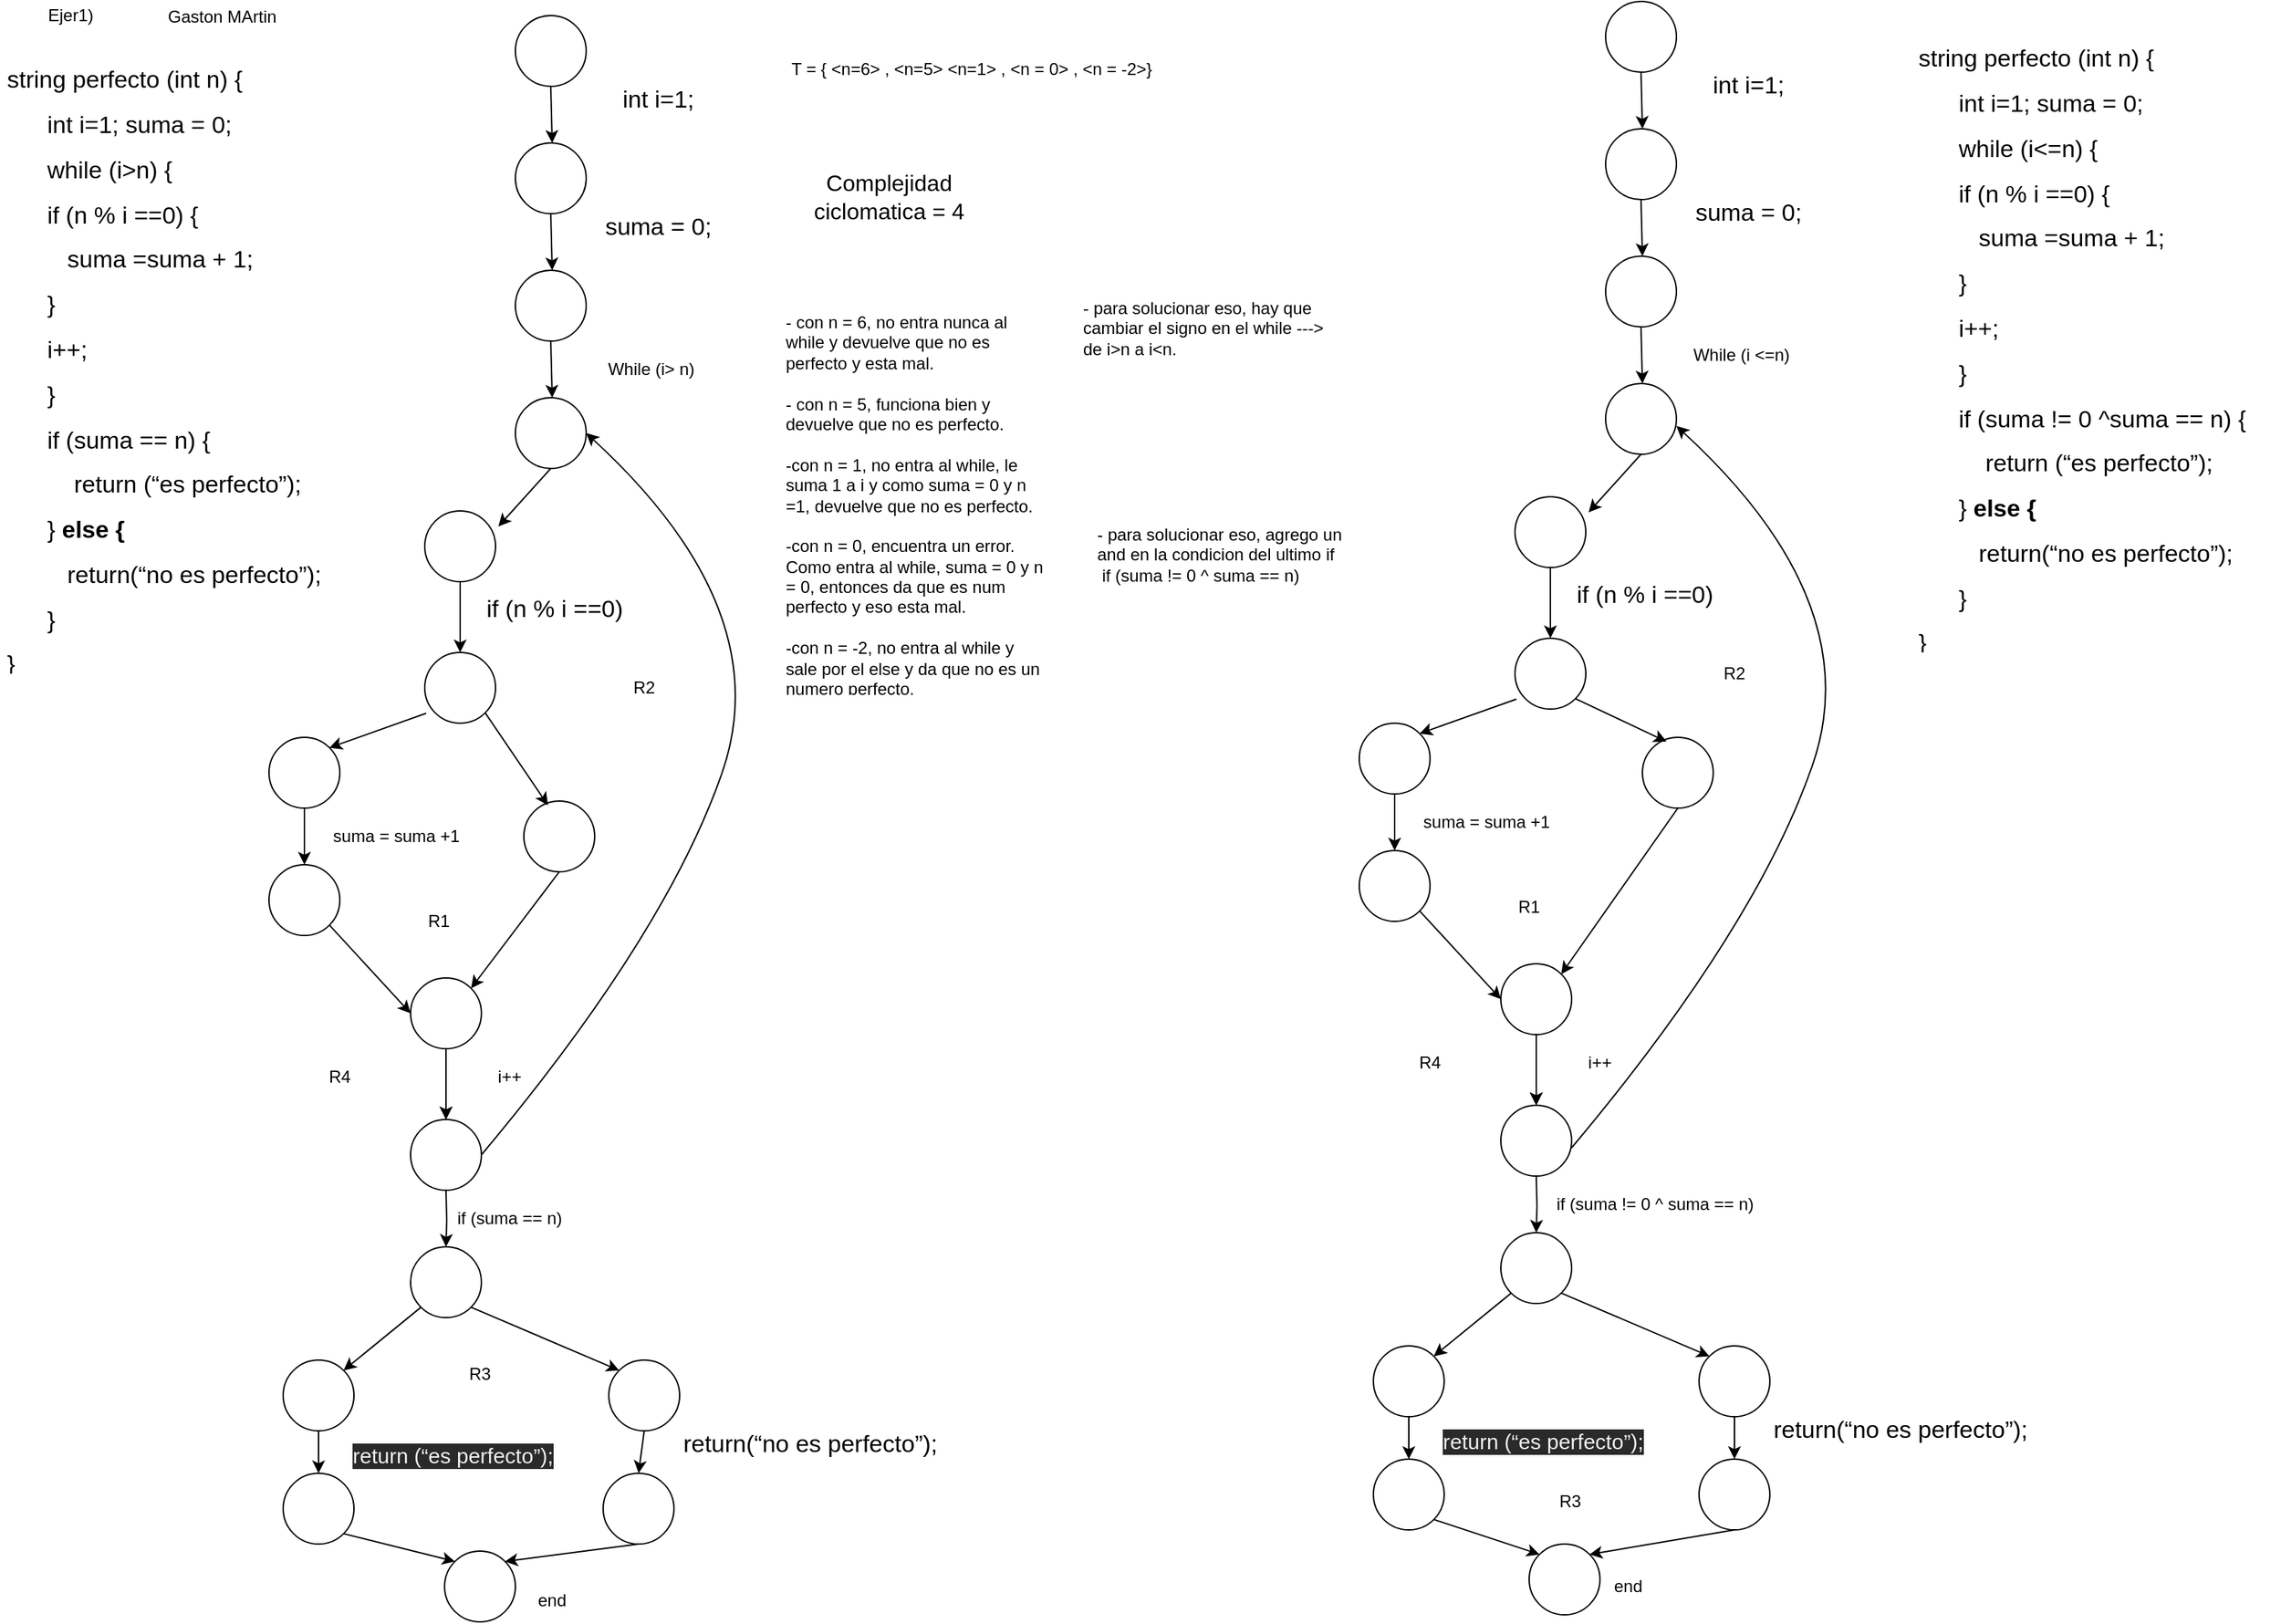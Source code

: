 <mxfile version="14.6.13" type="device"><diagram id="g492r0o5qiQX4lSQUfV7" name="Página-1"><mxGraphModel dx="1478" dy="1706" grid="0" gridSize="10" guides="0" tooltips="1" connect="1" arrows="1" fold="1" page="0" pageScale="1" pageWidth="827" pageHeight="1169" math="0" shadow="0"><root><mxCell id="0"/><mxCell id="1" parent="0"/><mxCell id="4E_19RGO1aeNl5d0LEkl-1" value="" style="ellipse;whiteSpace=wrap;html=1;aspect=fixed;" vertex="1" parent="1"><mxGeometry x="364" y="30" width="50" height="50" as="geometry"/></mxCell><mxCell id="4E_19RGO1aeNl5d0LEkl-2" value="" style="endArrow=classic;html=1;exitX=0.5;exitY=1;exitDx=0;exitDy=0;" edge="1" parent="1" source="4E_19RGO1aeNl5d0LEkl-1"><mxGeometry width="50" height="50" relative="1" as="geometry"><mxPoint x="350" y="490" as="sourcePoint"/><mxPoint x="390" y="120" as="targetPoint"/></mxGeometry></mxCell><mxCell id="4E_19RGO1aeNl5d0LEkl-3" value="Ejer1)" style="text;html=1;strokeColor=none;fillColor=none;align=center;verticalAlign=middle;whiteSpace=wrap;rounded=0;" vertex="1" parent="1"><mxGeometry x="30" y="20" width="40" height="20" as="geometry"/></mxCell><mxCell id="4E_19RGO1aeNl5d0LEkl-5" value="&lt;h1 style=&quot;font-size: 17px&quot;&gt;&lt;span style=&quot;font-weight: 400&quot;&gt;&lt;font style=&quot;font-size: 17px&quot;&gt;string perfecto (int n) {&lt;/font&gt;&lt;/span&gt;&lt;/h1&gt;&lt;h1 style=&quot;font-size: 17px&quot;&gt;&lt;span style=&quot;font-weight: 400&quot;&gt;&lt;font style=&quot;font-size: 17px&quot;&gt;&amp;nbsp; &amp;nbsp; &amp;nbsp; int i=1; suma = 0;&lt;/font&gt;&lt;/span&gt;&lt;/h1&gt;&lt;h1 style=&quot;font-size: 17px&quot;&gt;&lt;span style=&quot;font-weight: 400&quot;&gt;&lt;font style=&quot;font-size: 17px&quot;&gt;&amp;nbsp; &amp;nbsp; &amp;nbsp; while (i&amp;gt;n) {&lt;/font&gt;&lt;/span&gt;&lt;/h1&gt;&lt;h1 style=&quot;font-size: 17px&quot;&gt;&lt;span style=&quot;font-weight: 400&quot;&gt;&lt;font style=&quot;font-size: 17px&quot;&gt;&amp;nbsp; &amp;nbsp; &amp;nbsp; if (n % i ==0) {&lt;/font&gt;&lt;/span&gt;&lt;/h1&gt;&lt;h1 style=&quot;font-size: 17px&quot;&gt;&lt;span style=&quot;font-weight: 400&quot;&gt;&lt;font style=&quot;font-size: 17px&quot;&gt;&amp;nbsp; &amp;nbsp; &amp;nbsp; &amp;nbsp; &amp;nbsp;suma =suma + 1;&lt;/font&gt;&lt;/span&gt;&lt;/h1&gt;&lt;h1 style=&quot;font-size: 17px&quot;&gt;&lt;span style=&quot;font-weight: 400&quot;&gt;&lt;font style=&quot;font-size: 17px&quot;&gt;&amp;nbsp; &amp;nbsp; &amp;nbsp; }&lt;/font&gt;&lt;/span&gt;&lt;/h1&gt;&lt;h1 style=&quot;font-size: 17px&quot;&gt;&lt;span style=&quot;font-weight: 400&quot;&gt;&lt;font style=&quot;font-size: 17px&quot;&gt;&amp;nbsp; &amp;nbsp; &amp;nbsp; i++;&lt;/font&gt;&lt;/span&gt;&lt;/h1&gt;&lt;h1 style=&quot;font-size: 17px&quot;&gt;&lt;span style=&quot;font-weight: 400&quot;&gt;&lt;font style=&quot;font-size: 17px&quot;&gt;&amp;nbsp; &amp;nbsp; &amp;nbsp; }&lt;/font&gt;&lt;/span&gt;&lt;/h1&gt;&lt;h1 style=&quot;font-size: 17px&quot;&gt;&lt;span style=&quot;font-weight: 400&quot;&gt;&lt;font style=&quot;font-size: 17px&quot;&gt;&amp;nbsp; &amp;nbsp; &amp;nbsp; if (suma == n) {&lt;/font&gt;&lt;/span&gt;&lt;/h1&gt;&lt;h1 style=&quot;font-size: 17px&quot;&gt;&lt;span style=&quot;font-weight: 400&quot;&gt;&lt;font style=&quot;font-size: 17px&quot;&gt;&amp;nbsp; &amp;nbsp; &amp;nbsp; &amp;nbsp; &amp;nbsp; return (“es perfecto”);&lt;/font&gt;&lt;/span&gt;&lt;/h1&gt;&lt;h1 style=&quot;font-size: 17px&quot;&gt;&lt;span style=&quot;font-weight: 400&quot;&gt;&lt;font style=&quot;font-size: 17px&quot;&gt;&amp;nbsp; &amp;nbsp; &amp;nbsp; }&amp;nbsp;&lt;/font&gt;&lt;/span&gt;else {&lt;/h1&gt;&lt;h1 style=&quot;font-size: 17px&quot;&gt;&lt;span style=&quot;font-weight: 400&quot;&gt;&lt;font style=&quot;font-size: 17px&quot;&gt;&amp;nbsp; &amp;nbsp; &amp;nbsp; &amp;nbsp; &amp;nbsp;return(“no es perfecto”);&lt;/font&gt;&lt;/span&gt;&lt;/h1&gt;&lt;h1 style=&quot;font-size: 17px&quot;&gt;&lt;span style=&quot;font-weight: 400&quot;&gt;&lt;font style=&quot;font-size: 17px&quot;&gt;&amp;nbsp; &amp;nbsp; &amp;nbsp; }&lt;/font&gt;&lt;/span&gt;&lt;/h1&gt;&lt;h1 style=&quot;font-size: 17px&quot;&gt;&lt;span style=&quot;font-weight: 400&quot;&gt;&lt;font style=&quot;font-size: 17px&quot;&gt;}&lt;/font&gt;&lt;/span&gt;&lt;/h1&gt;" style="text;html=1;strokeColor=none;fillColor=none;spacing=5;spacingTop=-20;whiteSpace=wrap;overflow=hidden;rounded=0;" vertex="1" parent="1"><mxGeometry y="65" width="260" height="430" as="geometry"/></mxCell><mxCell id="4E_19RGO1aeNl5d0LEkl-6" value="" style="ellipse;whiteSpace=wrap;html=1;aspect=fixed;" vertex="1" parent="1"><mxGeometry x="364" y="120" width="50" height="50" as="geometry"/></mxCell><mxCell id="4E_19RGO1aeNl5d0LEkl-7" value="" style="endArrow=classic;html=1;exitX=0.5;exitY=1;exitDx=0;exitDy=0;" edge="1" parent="1" source="4E_19RGO1aeNl5d0LEkl-6"><mxGeometry width="50" height="50" relative="1" as="geometry"><mxPoint x="350" y="580" as="sourcePoint"/><mxPoint x="390" y="210" as="targetPoint"/></mxGeometry></mxCell><mxCell id="4E_19RGO1aeNl5d0LEkl-8" value="" style="ellipse;whiteSpace=wrap;html=1;aspect=fixed;" vertex="1" parent="1"><mxGeometry x="364" y="210" width="50" height="50" as="geometry"/></mxCell><mxCell id="4E_19RGO1aeNl5d0LEkl-9" value="" style="endArrow=classic;html=1;exitX=0.5;exitY=1;exitDx=0;exitDy=0;" edge="1" parent="1" source="4E_19RGO1aeNl5d0LEkl-8"><mxGeometry width="50" height="50" relative="1" as="geometry"><mxPoint x="350" y="670" as="sourcePoint"/><mxPoint x="390" y="300" as="targetPoint"/></mxGeometry></mxCell><mxCell id="4E_19RGO1aeNl5d0LEkl-10" value="" style="ellipse;whiteSpace=wrap;html=1;aspect=fixed;" vertex="1" parent="1"><mxGeometry x="364" y="300" width="50" height="50" as="geometry"/></mxCell><mxCell id="4E_19RGO1aeNl5d0LEkl-11" value="" style="endArrow=classic;html=1;exitX=0.5;exitY=1;exitDx=0;exitDy=0;entryX=1.04;entryY=0.22;entryDx=0;entryDy=0;entryPerimeter=0;" edge="1" parent="1" source="4E_19RGO1aeNl5d0LEkl-10" target="4E_19RGO1aeNl5d0LEkl-15"><mxGeometry width="50" height="50" relative="1" as="geometry"><mxPoint x="350" y="760" as="sourcePoint"/><mxPoint x="390" y="390" as="targetPoint"/></mxGeometry></mxCell><mxCell id="4E_19RGO1aeNl5d0LEkl-12" value="&lt;h1 style=&quot;text-align: left ; font-size: 17px&quot;&gt;&lt;span style=&quot;font-weight: 400&quot;&gt;int i=1;&lt;/span&gt;&lt;/h1&gt;" style="text;html=1;strokeColor=none;fillColor=none;align=center;verticalAlign=middle;whiteSpace=wrap;rounded=0;" vertex="1" parent="1"><mxGeometry x="420" y="80" width="90" height="20" as="geometry"/></mxCell><mxCell id="4E_19RGO1aeNl5d0LEkl-13" value="&lt;h1 style=&quot;text-align: left ; font-size: 17px&quot;&gt;&lt;span style=&quot;font-weight: 400&quot;&gt;suma = 0;&lt;/span&gt;&lt;/h1&gt;" style="text;html=1;strokeColor=none;fillColor=none;align=center;verticalAlign=middle;whiteSpace=wrap;rounded=0;" vertex="1" parent="1"><mxGeometry x="420" y="170" width="90" height="20" as="geometry"/></mxCell><mxCell id="4E_19RGO1aeNl5d0LEkl-14" value="While (i&amp;gt; n)" style="text;html=1;strokeColor=none;fillColor=none;align=center;verticalAlign=middle;whiteSpace=wrap;rounded=0;" vertex="1" parent="1"><mxGeometry x="420" y="270" width="80" height="20" as="geometry"/></mxCell><mxCell id="4E_19RGO1aeNl5d0LEkl-15" value="" style="ellipse;whiteSpace=wrap;html=1;aspect=fixed;" vertex="1" parent="1"><mxGeometry x="300" y="380" width="50" height="50" as="geometry"/></mxCell><mxCell id="4E_19RGO1aeNl5d0LEkl-16" value="" style="ellipse;whiteSpace=wrap;html=1;aspect=fixed;" vertex="1" parent="1"><mxGeometry x="300" y="480" width="50" height="50" as="geometry"/></mxCell><mxCell id="4E_19RGO1aeNl5d0LEkl-17" value="" style="endArrow=classic;html=1;exitX=0.5;exitY=1;exitDx=0;exitDy=0;entryX=0.5;entryY=0;entryDx=0;entryDy=0;" edge="1" parent="1" source="4E_19RGO1aeNl5d0LEkl-15" target="4E_19RGO1aeNl5d0LEkl-16"><mxGeometry width="50" height="50" relative="1" as="geometry"><mxPoint x="399" y="360" as="sourcePoint"/><mxPoint x="362" y="401" as="targetPoint"/></mxGeometry></mxCell><mxCell id="4E_19RGO1aeNl5d0LEkl-18" value="&lt;h1 style=&quot;text-align: left ; font-size: 17px&quot;&gt;&lt;span style=&quot;font-weight: 400&quot;&gt;&amp;nbsp; &amp;nbsp; &amp;nbsp; if (n % i ==0)&amp;nbsp;&lt;/span&gt;&lt;/h1&gt;" style="text;html=1;strokeColor=none;fillColor=none;align=center;verticalAlign=middle;whiteSpace=wrap;rounded=0;" vertex="1" parent="1"><mxGeometry x="310" y="440" width="140" height="20" as="geometry"/></mxCell><mxCell id="4E_19RGO1aeNl5d0LEkl-19" value="" style="ellipse;whiteSpace=wrap;html=1;aspect=fixed;" vertex="1" parent="1"><mxGeometry x="190" y="540" width="50" height="50" as="geometry"/></mxCell><mxCell id="4E_19RGO1aeNl5d0LEkl-20" value="" style="ellipse;whiteSpace=wrap;html=1;aspect=fixed;" vertex="1" parent="1"><mxGeometry x="370" y="585" width="50" height="50" as="geometry"/></mxCell><mxCell id="4E_19RGO1aeNl5d0LEkl-21" value="" style="endArrow=classic;html=1;exitX=0.02;exitY=0.86;exitDx=0;exitDy=0;entryX=1;entryY=0;entryDx=0;entryDy=0;exitPerimeter=0;" edge="1" parent="1" source="4E_19RGO1aeNl5d0LEkl-16" target="4E_19RGO1aeNl5d0LEkl-19"><mxGeometry width="50" height="50" relative="1" as="geometry"><mxPoint x="399" y="360" as="sourcePoint"/><mxPoint x="362" y="401" as="targetPoint"/></mxGeometry></mxCell><mxCell id="4E_19RGO1aeNl5d0LEkl-22" value="" style="endArrow=classic;html=1;exitX=1;exitY=1;exitDx=0;exitDy=0;entryX=0.34;entryY=0.06;entryDx=0;entryDy=0;entryPerimeter=0;" edge="1" parent="1" source="4E_19RGO1aeNl5d0LEkl-16" target="4E_19RGO1aeNl5d0LEkl-20"><mxGeometry width="50" height="50" relative="1" as="geometry"><mxPoint x="311" y="533" as="sourcePoint"/><mxPoint x="370" y="550" as="targetPoint"/></mxGeometry></mxCell><mxCell id="4E_19RGO1aeNl5d0LEkl-23" value="" style="ellipse;whiteSpace=wrap;html=1;aspect=fixed;" vertex="1" parent="1"><mxGeometry x="190" y="630" width="50" height="50" as="geometry"/></mxCell><mxCell id="4E_19RGO1aeNl5d0LEkl-25" value="" style="endArrow=classic;html=1;exitX=0.5;exitY=1;exitDx=0;exitDy=0;entryX=0.5;entryY=0;entryDx=0;entryDy=0;" edge="1" parent="1" source="4E_19RGO1aeNl5d0LEkl-19" target="4E_19RGO1aeNl5d0LEkl-23"><mxGeometry width="50" height="50" relative="1" as="geometry"><mxPoint x="311" y="533" as="sourcePoint"/><mxPoint x="242.678" y="557.322" as="targetPoint"/></mxGeometry></mxCell><mxCell id="4E_19RGO1aeNl5d0LEkl-26" value="suma = suma +1" style="text;html=1;strokeColor=none;fillColor=none;align=center;verticalAlign=middle;whiteSpace=wrap;rounded=0;" vertex="1" parent="1"><mxGeometry x="220" y="600" width="120" height="20" as="geometry"/></mxCell><mxCell id="4E_19RGO1aeNl5d0LEkl-35" value="" style="edgeStyle=orthogonalEdgeStyle;rounded=0;orthogonalLoop=1;jettySize=auto;html=1;" edge="1" parent="1" source="4E_19RGO1aeNl5d0LEkl-27" target="4E_19RGO1aeNl5d0LEkl-30"><mxGeometry relative="1" as="geometry"/></mxCell><mxCell id="4E_19RGO1aeNl5d0LEkl-27" value="&lt;span style=&quot;color: rgba(0 , 0 , 0 , 0) ; font-family: monospace ; font-size: 0px&quot;&gt;%3CmxGraphModel%3E%3Croot%3E%3CmxCell%20id%3D%220%22%2F%3E%3CmxCell%20id%3D%221%22%20parent%3D%220%22%2F%3E%3CmxCell%20id%3D%222%22%20value%3D%22%22%20style%3D%22endArrow%3Dclassic%3Bhtml%3D1%3BexitX%3D1%3BexitY%3D1%3BexitDx%3D0%3BexitDy%3D0%3BentryX%3D0.5%3BentryY%3D0%3BentryDx%3D0%3BentryDy%3D0%3B%22%20edge%3D%221%22%20parent%3D%221%22%3E%3CmxGeometry%20width%3D%2250%22%20height%3D%2250%22%20relative%3D%221%22%20as%3D%22geometry%22%3E%3CmxPoint%20x%3D%22232.678%22%20y%3D%22642.678%22%20as%3D%22sourcePoint%22%2F%3E%3CmxPoint%20x%3D%22315%22%20y%3D%22680%22%20as%3D%22targetPoint%22%2F%3E%3C%2FmxGeometry%3E%3C%2FmxCell%3E%3C%2Froot%3E%3C%2FmxGraphModel%3E&lt;/span&gt;&lt;span style=&quot;color: rgba(0 , 0 , 0 , 0) ; font-family: monospace ; font-size: 0px&quot;&gt;%3CmxGraphModel%3E%3Croot%3E%3CmxCell%20id%3D%220%22%2F%3E%3CmxCell%20id%3D%221%22%20parent%3D%220%22%2F%3E%3CmxCell%20id%3D%222%22%20value%3D%22%22%20style%3D%22endArrow%3Dclassic%3Bhtml%3D1%3BexitX%3D1%3BexitY%3D1%3BexitDx%3D0%3BexitDy%3D0%3BentryX%3D0.5%3BentryY%3D0%3BentryDx%3D0%3BentryDy%3D0%3B%22%20edge%3D%221%22%20parent%3D%221%22%3E%3CmxGeometry%20width%3D%2250%22%20height%3D%2250%22%20relative%3D%221%22%20as%3D%22geometry%22%3E%3CmxPoint%20x%3D%22232.678%22%20y%3D%22642.678%22%20as%3D%22sourcePoint%22%2F%3E%3CmxPoint%20x%3D%22315%22%20y%3D%22680%22%20as%3D%22targetPoint%22%2F%3E%3C%2FmxGeometry%3E%3C%2FmxCell%3E%3C%2Froot%3E%3C%2FmxGraphModel%3E&lt;/span&gt;" style="ellipse;whiteSpace=wrap;html=1;aspect=fixed;" vertex="1" parent="1"><mxGeometry x="290" y="710" width="50" height="50" as="geometry"/></mxCell><mxCell id="4E_19RGO1aeNl5d0LEkl-28" value="" style="endArrow=classic;html=1;exitX=1;exitY=1;exitDx=0;exitDy=0;entryX=0;entryY=0.5;entryDx=0;entryDy=0;" edge="1" parent="1" source="4E_19RGO1aeNl5d0LEkl-23" target="4E_19RGO1aeNl5d0LEkl-27"><mxGeometry width="50" height="50" relative="1" as="geometry"><mxPoint x="352.678" y="532.678" as="sourcePoint"/><mxPoint x="417" y="563" as="targetPoint"/></mxGeometry></mxCell><mxCell id="4E_19RGO1aeNl5d0LEkl-29" value="" style="endArrow=classic;html=1;exitX=0.5;exitY=1;exitDx=0;exitDy=0;entryX=1;entryY=0;entryDx=0;entryDy=0;" edge="1" parent="1" source="4E_19RGO1aeNl5d0LEkl-20" target="4E_19RGO1aeNl5d0LEkl-27"><mxGeometry width="50" height="50" relative="1" as="geometry"><mxPoint x="242.678" y="682.678" as="sourcePoint"/><mxPoint x="325" y="720" as="targetPoint"/></mxGeometry></mxCell><mxCell id="4E_19RGO1aeNl5d0LEkl-30" value="" style="ellipse;whiteSpace=wrap;html=1;aspect=fixed;" vertex="1" parent="1"><mxGeometry x="290" y="810" width="50" height="50" as="geometry"/></mxCell><mxCell id="4E_19RGO1aeNl5d0LEkl-31" value="" style="endArrow=classic;html=1;exitX=0.5;exitY=1;exitDx=0;exitDy=0;entryX=0.5;entryY=0;entryDx=0;entryDy=0;" edge="1" parent="1" source="4E_19RGO1aeNl5d0LEkl-27" target="4E_19RGO1aeNl5d0LEkl-30"><mxGeometry width="50" height="50" relative="1" as="geometry"><mxPoint x="425" y="610" as="sourcePoint"/><mxPoint x="342.678" y="727.322" as="targetPoint"/></mxGeometry></mxCell><mxCell id="4E_19RGO1aeNl5d0LEkl-32" value="i++" style="text;html=1;strokeColor=none;fillColor=none;align=center;verticalAlign=middle;whiteSpace=wrap;rounded=0;" vertex="1" parent="1"><mxGeometry x="340" y="770" width="40" height="20" as="geometry"/></mxCell><mxCell id="4E_19RGO1aeNl5d0LEkl-33" value="" style="curved=1;endArrow=classic;html=1;entryX=1;entryY=0.5;entryDx=0;entryDy=0;exitX=1;exitY=0.5;exitDx=0;exitDy=0;" edge="1" parent="1" source="4E_19RGO1aeNl5d0LEkl-30" target="4E_19RGO1aeNl5d0LEkl-10"><mxGeometry width="50" height="50" relative="1" as="geometry"><mxPoint x="290" y="620" as="sourcePoint"/><mxPoint x="340" y="570" as="targetPoint"/><Array as="points"><mxPoint x="470" y="680"/><mxPoint x="550" y="450"/></Array></mxGeometry></mxCell><mxCell id="4E_19RGO1aeNl5d0LEkl-34" value="" style="ellipse;whiteSpace=wrap;html=1;aspect=fixed;" vertex="1" parent="1"><mxGeometry x="290" y="900" width="50" height="50" as="geometry"/></mxCell><mxCell id="4E_19RGO1aeNl5d0LEkl-36" value="" style="edgeStyle=orthogonalEdgeStyle;rounded=0;orthogonalLoop=1;jettySize=auto;html=1;entryX=0.5;entryY=0;entryDx=0;entryDy=0;" edge="1" parent="1" target="4E_19RGO1aeNl5d0LEkl-34"><mxGeometry relative="1" as="geometry"><mxPoint x="315" y="860" as="sourcePoint"/><mxPoint x="325" y="820" as="targetPoint"/></mxGeometry></mxCell><mxCell id="4E_19RGO1aeNl5d0LEkl-37" value="if (suma == n)" style="text;html=1;strokeColor=none;fillColor=none;align=center;verticalAlign=middle;whiteSpace=wrap;rounded=0;" vertex="1" parent="1"><mxGeometry x="300" y="870" width="120" height="20" as="geometry"/></mxCell><mxCell id="4E_19RGO1aeNl5d0LEkl-38" value="" style="ellipse;whiteSpace=wrap;html=1;aspect=fixed;" vertex="1" parent="1"><mxGeometry x="200" y="980" width="50" height="50" as="geometry"/></mxCell><mxCell id="4E_19RGO1aeNl5d0LEkl-39" value="" style="ellipse;whiteSpace=wrap;html=1;aspect=fixed;" vertex="1" parent="1"><mxGeometry x="430" y="980" width="50" height="50" as="geometry"/></mxCell><mxCell id="4E_19RGO1aeNl5d0LEkl-40" value="" style="endArrow=classic;html=1;exitX=0;exitY=1;exitDx=0;exitDy=0;entryX=1;entryY=0;entryDx=0;entryDy=0;" edge="1" parent="1" source="4E_19RGO1aeNl5d0LEkl-34" target="4E_19RGO1aeNl5d0LEkl-38"><mxGeometry width="50" height="50" relative="1" as="geometry"><mxPoint x="325" y="770" as="sourcePoint"/><mxPoint x="325" y="820" as="targetPoint"/></mxGeometry></mxCell><mxCell id="4E_19RGO1aeNl5d0LEkl-41" value="" style="endArrow=classic;html=1;exitX=1;exitY=1;exitDx=0;exitDy=0;entryX=0;entryY=0;entryDx=0;entryDy=0;" edge="1" parent="1" source="4E_19RGO1aeNl5d0LEkl-34" target="4E_19RGO1aeNl5d0LEkl-39"><mxGeometry width="50" height="50" relative="1" as="geometry"><mxPoint x="307.322" y="952.678" as="sourcePoint"/><mxPoint x="282.678" y="997.322" as="targetPoint"/></mxGeometry></mxCell><mxCell id="4E_19RGO1aeNl5d0LEkl-42" value="" style="ellipse;whiteSpace=wrap;html=1;aspect=fixed;" vertex="1" parent="1"><mxGeometry x="200" y="1060" width="50" height="50" as="geometry"/></mxCell><mxCell id="4E_19RGO1aeNl5d0LEkl-43" value="" style="ellipse;whiteSpace=wrap;html=1;aspect=fixed;" vertex="1" parent="1"><mxGeometry x="426" y="1060" width="50" height="50" as="geometry"/></mxCell><mxCell id="4E_19RGO1aeNl5d0LEkl-44" value="" style="endArrow=classic;html=1;exitX=0.5;exitY=1;exitDx=0;exitDy=0;entryX=0.5;entryY=0;entryDx=0;entryDy=0;" edge="1" parent="1" source="4E_19RGO1aeNl5d0LEkl-38" target="4E_19RGO1aeNl5d0LEkl-42"><mxGeometry width="50" height="50" relative="1" as="geometry"><mxPoint x="307.322" y="952.678" as="sourcePoint"/><mxPoint x="252.678" y="997.322" as="targetPoint"/></mxGeometry></mxCell><mxCell id="4E_19RGO1aeNl5d0LEkl-45" value="" style="endArrow=classic;html=1;exitX=0.5;exitY=1;exitDx=0;exitDy=0;entryX=0.5;entryY=0;entryDx=0;entryDy=0;" edge="1" parent="1" source="4E_19RGO1aeNl5d0LEkl-39" target="4E_19RGO1aeNl5d0LEkl-43"><mxGeometry width="50" height="50" relative="1" as="geometry"><mxPoint x="295" y="1040" as="sourcePoint"/><mxPoint x="295" y="1070" as="targetPoint"/></mxGeometry></mxCell><mxCell id="4E_19RGO1aeNl5d0LEkl-46" value="&lt;br&gt;&lt;br&gt;&lt;h1 style=&quot;color: rgb(240 , 240 , 240) ; font-family: &amp;#34;helvetica&amp;#34; ; font-style: normal ; letter-spacing: normal ; text-align: left ; text-indent: 0px ; text-transform: none ; word-spacing: 0px ; background-color: rgb(42 , 42 , 42) ; font-size: 15px&quot;&gt;&lt;span style=&quot;font-weight: 400&quot;&gt;&lt;font style=&quot;font-size: 15px&quot;&gt;return (“es perfecto”);&lt;/font&gt;&lt;/span&gt;&lt;/h1&gt;&lt;br class=&quot;Apple-interchange-newline&quot; style=&quot;font-size: 15px&quot;&gt;" style="text;html=1;strokeColor=none;align=center;verticalAlign=middle;whiteSpace=wrap;rounded=0;" vertex="1" parent="1"><mxGeometry x="240" y="1030" width="160" height="20" as="geometry"/></mxCell><mxCell id="4E_19RGO1aeNl5d0LEkl-47" value="&lt;h1 style=&quot;text-align: left ; font-size: 17px&quot;&gt;&lt;span style=&quot;font-weight: 400&quot;&gt;&amp;nbsp;return(“no es perfecto”);&lt;/span&gt;&lt;/h1&gt;" style="text;html=1;strokeColor=none;fillColor=none;align=center;verticalAlign=middle;whiteSpace=wrap;rounded=0;" vertex="1" parent="1"><mxGeometry x="470" y="1030" width="200" height="20" as="geometry"/></mxCell><mxCell id="4E_19RGO1aeNl5d0LEkl-48" value="" style="ellipse;whiteSpace=wrap;html=1;aspect=fixed;" vertex="1" parent="1"><mxGeometry x="314" y="1115" width="50" height="50" as="geometry"/></mxCell><mxCell id="4E_19RGO1aeNl5d0LEkl-49" value="" style="endArrow=classic;html=1;exitX=1;exitY=1;exitDx=0;exitDy=0;entryX=0;entryY=0;entryDx=0;entryDy=0;" edge="1" parent="1" source="4E_19RGO1aeNl5d0LEkl-42" target="4E_19RGO1aeNl5d0LEkl-48"><mxGeometry width="50" height="50" relative="1" as="geometry"><mxPoint x="235" y="1040" as="sourcePoint"/><mxPoint x="235" y="1070" as="targetPoint"/></mxGeometry></mxCell><mxCell id="4E_19RGO1aeNl5d0LEkl-50" value="" style="endArrow=classic;html=1;exitX=0.5;exitY=1;exitDx=0;exitDy=0;entryX=1;entryY=0;entryDx=0;entryDy=0;" edge="1" parent="1" source="4E_19RGO1aeNl5d0LEkl-43" target="4E_19RGO1aeNl5d0LEkl-48"><mxGeometry width="50" height="50" relative="1" as="geometry"><mxPoint x="252.678" y="1112.678" as="sourcePoint"/><mxPoint x="331.322" y="1216.322" as="targetPoint"/></mxGeometry></mxCell><mxCell id="4E_19RGO1aeNl5d0LEkl-51" value="end" style="text;html=1;strokeColor=none;fillColor=none;align=center;verticalAlign=middle;whiteSpace=wrap;rounded=0;" vertex="1" parent="1"><mxGeometry x="370" y="1140" width="40" height="20" as="geometry"/></mxCell><mxCell id="4E_19RGO1aeNl5d0LEkl-52" value="&lt;font style=&quot;font-size: 16px&quot;&gt;Complejidad ciclomatica = 4&lt;/font&gt;" style="text;html=1;strokeColor=none;fillColor=none;align=center;verticalAlign=middle;whiteSpace=wrap;rounded=0;" vertex="1" parent="1"><mxGeometry x="558" y="138" width="140" height="40" as="geometry"/></mxCell><mxCell id="4E_19RGO1aeNl5d0LEkl-53" value="R1" style="text;html=1;strokeColor=none;fillColor=none;align=center;verticalAlign=middle;whiteSpace=wrap;rounded=0;" vertex="1" parent="1"><mxGeometry x="290" y="660" width="40" height="20" as="geometry"/></mxCell><mxCell id="4E_19RGO1aeNl5d0LEkl-54" value="R2&lt;span style=&quot;color: rgba(0 , 0 , 0 , 0) ; font-family: monospace ; font-size: 0px&quot;&gt;%3CmxGraphModel%3E%3Croot%3E%3CmxCell%20id%3D%220%22%2F%3E%3CmxCell%20id%3D%221%22%20parent%3D%220%22%2F%3E%3CmxCell%20id%3D%222%22%20value%3D%22R1%22%20style%3D%22text%3Bhtml%3D1%3BstrokeColor%3Dnone%3BfillColor%3Dnone%3Balign%3Dcenter%3BverticalAlign%3Dmiddle%3BwhiteSpace%3Dwrap%3Brounded%3D0%3B%22%20vertex%3D%221%22%20parent%3D%221%22%3E%3CmxGeometry%20x%3D%22290%22%20y%3D%22630%22%20width%3D%2240%22%20height%3D%2220%22%20as%3D%22geometry%22%2F%3E%3C%2FmxCell%3E%3C%2Froot%3E%3C%2FmxGraphModel%3E&lt;/span&gt;" style="text;html=1;strokeColor=none;fillColor=none;align=center;verticalAlign=middle;whiteSpace=wrap;rounded=0;" vertex="1" parent="1"><mxGeometry x="435" y="495" width="40" height="20" as="geometry"/></mxCell><mxCell id="4E_19RGO1aeNl5d0LEkl-55" value="R3" style="text;html=1;strokeColor=none;fillColor=none;align=center;verticalAlign=middle;whiteSpace=wrap;rounded=0;" vertex="1" parent="1"><mxGeometry x="319" y="980" width="40" height="20" as="geometry"/></mxCell><mxCell id="4E_19RGO1aeNl5d0LEkl-56" value="R4" style="text;html=1;strokeColor=none;fillColor=none;align=center;verticalAlign=middle;whiteSpace=wrap;rounded=0;" vertex="1" parent="1"><mxGeometry x="220" y="770" width="40" height="20" as="geometry"/></mxCell><mxCell id="4E_19RGO1aeNl5d0LEkl-58" value="- con n = 6, no entra nunca al while y devuelve que no es perfecto y esta mal.&lt;br&gt;&amp;nbsp;&lt;br&gt;- con n = 5, funciona bien y devuelve que no es perfecto.&amp;nbsp;&lt;br&gt;&lt;br&gt;-con n = 1, no entra al while, le suma 1 a i y como suma = 0 y n =1, devuelve que no es perfecto.&lt;br&gt;&lt;br&gt;-con n = 0, encuentra un error. Como entra al while, suma = 0 y n = 0, entonces da que es num perfecto y eso esta mal.&lt;br&gt;&lt;br&gt;-con n = -2, no entra al while y sale por el else y da que no es un numero perfecto." style="text;html=1;strokeColor=none;fillColor=none;spacing=5;spacingTop=-20;whiteSpace=wrap;overflow=hidden;rounded=0;" vertex="1" parent="1"><mxGeometry x="550" y="250" width="190" height="260" as="geometry"/></mxCell><mxCell id="4E_19RGO1aeNl5d0LEkl-59" value="&lt;span style=&quot;text-align: center&quot;&gt;&lt;br&gt;T = { &amp;lt;n=6&amp;gt; , &amp;lt;n=5&amp;gt; &amp;lt;n=1&amp;gt; , &amp;lt;n = 0&amp;gt; , &amp;lt;n = -2&amp;gt;}&lt;/span&gt;" style="text;html=1;strokeColor=none;fillColor=none;spacing=5;spacingTop=-20;whiteSpace=wrap;overflow=hidden;rounded=0;" vertex="1" parent="1"><mxGeometry x="554" y="57" width="270" height="30" as="geometry"/></mxCell><mxCell id="4E_19RGO1aeNl5d0LEkl-60" value="- para solucionar eso, hay que cambiar el signo en el while ---&amp;gt; de i&amp;gt;n a i&amp;lt;n." style="text;html=1;strokeColor=none;fillColor=none;spacing=5;spacingTop=-20;whiteSpace=wrap;overflow=hidden;rounded=0;" vertex="1" parent="1"><mxGeometry x="760" y="240" width="190" height="40" as="geometry"/></mxCell><mxCell id="4E_19RGO1aeNl5d0LEkl-63" value="" style="ellipse;whiteSpace=wrap;html=1;aspect=fixed;" vertex="1" parent="1"><mxGeometry x="1134" y="20" width="50" height="50" as="geometry"/></mxCell><mxCell id="4E_19RGO1aeNl5d0LEkl-64" value="" style="endArrow=classic;html=1;exitX=0.5;exitY=1;exitDx=0;exitDy=0;" edge="1" parent="1" source="4E_19RGO1aeNl5d0LEkl-63"><mxGeometry width="50" height="50" relative="1" as="geometry"><mxPoint x="1120" y="480" as="sourcePoint"/><mxPoint x="1160" y="110" as="targetPoint"/></mxGeometry></mxCell><mxCell id="4E_19RGO1aeNl5d0LEkl-65" value="" style="ellipse;whiteSpace=wrap;html=1;aspect=fixed;" vertex="1" parent="1"><mxGeometry x="1134" y="110" width="50" height="50" as="geometry"/></mxCell><mxCell id="4E_19RGO1aeNl5d0LEkl-66" value="" style="endArrow=classic;html=1;exitX=0.5;exitY=1;exitDx=0;exitDy=0;" edge="1" parent="1" source="4E_19RGO1aeNl5d0LEkl-65"><mxGeometry width="50" height="50" relative="1" as="geometry"><mxPoint x="1120" y="570" as="sourcePoint"/><mxPoint x="1160" y="200" as="targetPoint"/></mxGeometry></mxCell><mxCell id="4E_19RGO1aeNl5d0LEkl-67" value="" style="ellipse;whiteSpace=wrap;html=1;aspect=fixed;" vertex="1" parent="1"><mxGeometry x="1134" y="200" width="50" height="50" as="geometry"/></mxCell><mxCell id="4E_19RGO1aeNl5d0LEkl-68" value="" style="endArrow=classic;html=1;exitX=0.5;exitY=1;exitDx=0;exitDy=0;" edge="1" parent="1" source="4E_19RGO1aeNl5d0LEkl-67"><mxGeometry width="50" height="50" relative="1" as="geometry"><mxPoint x="1120" y="660" as="sourcePoint"/><mxPoint x="1160" y="290" as="targetPoint"/></mxGeometry></mxCell><mxCell id="4E_19RGO1aeNl5d0LEkl-69" value="" style="ellipse;whiteSpace=wrap;html=1;aspect=fixed;" vertex="1" parent="1"><mxGeometry x="1134" y="290" width="50" height="50" as="geometry"/></mxCell><mxCell id="4E_19RGO1aeNl5d0LEkl-70" value="" style="endArrow=classic;html=1;exitX=0.5;exitY=1;exitDx=0;exitDy=0;entryX=1.04;entryY=0.22;entryDx=0;entryDy=0;entryPerimeter=0;" edge="1" parent="1" source="4E_19RGO1aeNl5d0LEkl-69" target="4E_19RGO1aeNl5d0LEkl-74"><mxGeometry width="50" height="50" relative="1" as="geometry"><mxPoint x="1120" y="750" as="sourcePoint"/><mxPoint x="1160" y="380" as="targetPoint"/></mxGeometry></mxCell><mxCell id="4E_19RGO1aeNl5d0LEkl-71" value="&lt;h1 style=&quot;text-align: left ; font-size: 17px&quot;&gt;&lt;span style=&quot;font-weight: 400&quot;&gt;int i=1;&lt;/span&gt;&lt;/h1&gt;" style="text;html=1;strokeColor=none;fillColor=none;align=center;verticalAlign=middle;whiteSpace=wrap;rounded=0;" vertex="1" parent="1"><mxGeometry x="1190" y="70" width="90" height="20" as="geometry"/></mxCell><mxCell id="4E_19RGO1aeNl5d0LEkl-72" value="&lt;h1 style=&quot;text-align: left ; font-size: 17px&quot;&gt;&lt;span style=&quot;font-weight: 400&quot;&gt;suma = 0;&lt;/span&gt;&lt;/h1&gt;" style="text;html=1;strokeColor=none;fillColor=none;align=center;verticalAlign=middle;whiteSpace=wrap;rounded=0;" vertex="1" parent="1"><mxGeometry x="1190" y="160" width="90" height="20" as="geometry"/></mxCell><mxCell id="4E_19RGO1aeNl5d0LEkl-73" value="While (i &amp;lt;=n)" style="text;html=1;strokeColor=none;fillColor=none;align=center;verticalAlign=middle;whiteSpace=wrap;rounded=0;" vertex="1" parent="1"><mxGeometry x="1190" y="260" width="80" height="20" as="geometry"/></mxCell><mxCell id="4E_19RGO1aeNl5d0LEkl-74" value="" style="ellipse;whiteSpace=wrap;html=1;aspect=fixed;" vertex="1" parent="1"><mxGeometry x="1070" y="370" width="50" height="50" as="geometry"/></mxCell><mxCell id="4E_19RGO1aeNl5d0LEkl-75" value="" style="ellipse;whiteSpace=wrap;html=1;aspect=fixed;" vertex="1" parent="1"><mxGeometry x="1070" y="470" width="50" height="50" as="geometry"/></mxCell><mxCell id="4E_19RGO1aeNl5d0LEkl-76" value="" style="endArrow=classic;html=1;exitX=0.5;exitY=1;exitDx=0;exitDy=0;entryX=0.5;entryY=0;entryDx=0;entryDy=0;" edge="1" parent="1" source="4E_19RGO1aeNl5d0LEkl-74" target="4E_19RGO1aeNl5d0LEkl-75"><mxGeometry width="50" height="50" relative="1" as="geometry"><mxPoint x="1169" y="350" as="sourcePoint"/><mxPoint x="1132" y="391" as="targetPoint"/></mxGeometry></mxCell><mxCell id="4E_19RGO1aeNl5d0LEkl-77" value="&lt;h1 style=&quot;text-align: left ; font-size: 17px&quot;&gt;&lt;span style=&quot;font-weight: 400&quot;&gt;&amp;nbsp; &amp;nbsp; &amp;nbsp; if (n % i ==0)&amp;nbsp;&lt;/span&gt;&lt;/h1&gt;" style="text;html=1;strokeColor=none;fillColor=none;align=center;verticalAlign=middle;whiteSpace=wrap;rounded=0;" vertex="1" parent="1"><mxGeometry x="1080" y="430" width="140" height="20" as="geometry"/></mxCell><mxCell id="4E_19RGO1aeNl5d0LEkl-78" value="" style="ellipse;whiteSpace=wrap;html=1;aspect=fixed;" vertex="1" parent="1"><mxGeometry x="960" y="530" width="50" height="50" as="geometry"/></mxCell><mxCell id="4E_19RGO1aeNl5d0LEkl-79" value="" style="ellipse;whiteSpace=wrap;html=1;aspect=fixed;" vertex="1" parent="1"><mxGeometry x="1160" y="540" width="50" height="50" as="geometry"/></mxCell><mxCell id="4E_19RGO1aeNl5d0LEkl-80" value="" style="endArrow=classic;html=1;exitX=0.02;exitY=0.86;exitDx=0;exitDy=0;entryX=1;entryY=0;entryDx=0;entryDy=0;exitPerimeter=0;" edge="1" parent="1" source="4E_19RGO1aeNl5d0LEkl-75" target="4E_19RGO1aeNl5d0LEkl-78"><mxGeometry width="50" height="50" relative="1" as="geometry"><mxPoint x="1169" y="350" as="sourcePoint"/><mxPoint x="1132" y="391" as="targetPoint"/></mxGeometry></mxCell><mxCell id="4E_19RGO1aeNl5d0LEkl-81" value="" style="endArrow=classic;html=1;exitX=1;exitY=1;exitDx=0;exitDy=0;entryX=0.34;entryY=0.06;entryDx=0;entryDy=0;entryPerimeter=0;" edge="1" parent="1" source="4E_19RGO1aeNl5d0LEkl-75" target="4E_19RGO1aeNl5d0LEkl-79"><mxGeometry width="50" height="50" relative="1" as="geometry"><mxPoint x="1081" y="523" as="sourcePoint"/><mxPoint x="1140" y="540" as="targetPoint"/></mxGeometry></mxCell><mxCell id="4E_19RGO1aeNl5d0LEkl-82" value="" style="ellipse;whiteSpace=wrap;html=1;aspect=fixed;" vertex="1" parent="1"><mxGeometry x="960" y="620" width="50" height="50" as="geometry"/></mxCell><mxCell id="4E_19RGO1aeNl5d0LEkl-83" value="" style="endArrow=classic;html=1;exitX=0.5;exitY=1;exitDx=0;exitDy=0;entryX=0.5;entryY=0;entryDx=0;entryDy=0;" edge="1" parent="1" source="4E_19RGO1aeNl5d0LEkl-78" target="4E_19RGO1aeNl5d0LEkl-82"><mxGeometry width="50" height="50" relative="1" as="geometry"><mxPoint x="1081" y="523" as="sourcePoint"/><mxPoint x="1012.678" y="547.322" as="targetPoint"/></mxGeometry></mxCell><mxCell id="4E_19RGO1aeNl5d0LEkl-84" value="suma = suma +1" style="text;html=1;strokeColor=none;fillColor=none;align=center;verticalAlign=middle;whiteSpace=wrap;rounded=0;" vertex="1" parent="1"><mxGeometry x="990" y="590" width="120" height="20" as="geometry"/></mxCell><mxCell id="4E_19RGO1aeNl5d0LEkl-85" value="" style="edgeStyle=orthogonalEdgeStyle;rounded=0;orthogonalLoop=1;jettySize=auto;html=1;" edge="1" parent="1" source="4E_19RGO1aeNl5d0LEkl-86" target="4E_19RGO1aeNl5d0LEkl-89"><mxGeometry relative="1" as="geometry"/></mxCell><mxCell id="4E_19RGO1aeNl5d0LEkl-86" value="&lt;span style=&quot;color: rgba(0 , 0 , 0 , 0) ; font-family: monospace ; font-size: 0px&quot;&gt;%3CmxGraphModel%3E%3Croot%3E%3CmxCell%20id%3D%220%22%2F%3E%3CmxCell%20id%3D%221%22%20parent%3D%220%22%2F%3E%3CmxCell%20id%3D%222%22%20value%3D%22%22%20style%3D%22endArrow%3Dclassic%3Bhtml%3D1%3BexitX%3D1%3BexitY%3D1%3BexitDx%3D0%3BexitDy%3D0%3BentryX%3D0.5%3BentryY%3D0%3BentryDx%3D0%3BentryDy%3D0%3B%22%20edge%3D%221%22%20parent%3D%221%22%3E%3CmxGeometry%20width%3D%2250%22%20height%3D%2250%22%20relative%3D%221%22%20as%3D%22geometry%22%3E%3CmxPoint%20x%3D%22232.678%22%20y%3D%22642.678%22%20as%3D%22sourcePoint%22%2F%3E%3CmxPoint%20x%3D%22315%22%20y%3D%22680%22%20as%3D%22targetPoint%22%2F%3E%3C%2FmxGeometry%3E%3C%2FmxCell%3E%3C%2Froot%3E%3C%2FmxGraphModel%3E&lt;/span&gt;&lt;span style=&quot;color: rgba(0 , 0 , 0 , 0) ; font-family: monospace ; font-size: 0px&quot;&gt;%3CmxGraphModel%3E%3Croot%3E%3CmxCell%20id%3D%220%22%2F%3E%3CmxCell%20id%3D%221%22%20parent%3D%220%22%2F%3E%3CmxCell%20id%3D%222%22%20value%3D%22%22%20style%3D%22endArrow%3Dclassic%3Bhtml%3D1%3BexitX%3D1%3BexitY%3D1%3BexitDx%3D0%3BexitDy%3D0%3BentryX%3D0.5%3BentryY%3D0%3BentryDx%3D0%3BentryDy%3D0%3B%22%20edge%3D%221%22%20parent%3D%221%22%3E%3CmxGeometry%20width%3D%2250%22%20height%3D%2250%22%20relative%3D%221%22%20as%3D%22geometry%22%3E%3CmxPoint%20x%3D%22232.678%22%20y%3D%22642.678%22%20as%3D%22sourcePoint%22%2F%3E%3CmxPoint%20x%3D%22315%22%20y%3D%22680%22%20as%3D%22targetPoint%22%2F%3E%3C%2FmxGeometry%3E%3C%2FmxCell%3E%3C%2Froot%3E%3C%2FmxGraphModel%3E&lt;/span&gt;" style="ellipse;whiteSpace=wrap;html=1;aspect=fixed;" vertex="1" parent="1"><mxGeometry x="1060" y="700" width="50" height="50" as="geometry"/></mxCell><mxCell id="4E_19RGO1aeNl5d0LEkl-87" value="" style="endArrow=classic;html=1;exitX=1;exitY=1;exitDx=0;exitDy=0;entryX=0;entryY=0.5;entryDx=0;entryDy=0;" edge="1" parent="1" source="4E_19RGO1aeNl5d0LEkl-82" target="4E_19RGO1aeNl5d0LEkl-86"><mxGeometry width="50" height="50" relative="1" as="geometry"><mxPoint x="1122.678" y="522.678" as="sourcePoint"/><mxPoint x="1187" y="553" as="targetPoint"/></mxGeometry></mxCell><mxCell id="4E_19RGO1aeNl5d0LEkl-88" value="" style="endArrow=classic;html=1;exitX=0.5;exitY=1;exitDx=0;exitDy=0;entryX=1;entryY=0;entryDx=0;entryDy=0;" edge="1" parent="1" source="4E_19RGO1aeNl5d0LEkl-79" target="4E_19RGO1aeNl5d0LEkl-86"><mxGeometry width="50" height="50" relative="1" as="geometry"><mxPoint x="1012.678" y="672.678" as="sourcePoint"/><mxPoint x="1095" y="710" as="targetPoint"/></mxGeometry></mxCell><mxCell id="4E_19RGO1aeNl5d0LEkl-89" value="" style="ellipse;whiteSpace=wrap;html=1;aspect=fixed;" vertex="1" parent="1"><mxGeometry x="1060" y="800" width="50" height="50" as="geometry"/></mxCell><mxCell id="4E_19RGO1aeNl5d0LEkl-90" value="" style="endArrow=classic;html=1;exitX=0.5;exitY=1;exitDx=0;exitDy=0;entryX=0.5;entryY=0;entryDx=0;entryDy=0;" edge="1" parent="1" source="4E_19RGO1aeNl5d0LEkl-86" target="4E_19RGO1aeNl5d0LEkl-89"><mxGeometry width="50" height="50" relative="1" as="geometry"><mxPoint x="1195" y="600" as="sourcePoint"/><mxPoint x="1112.678" y="717.322" as="targetPoint"/></mxGeometry></mxCell><mxCell id="4E_19RGO1aeNl5d0LEkl-91" value="i++" style="text;html=1;strokeColor=none;fillColor=none;align=center;verticalAlign=middle;whiteSpace=wrap;rounded=0;" vertex="1" parent="1"><mxGeometry x="1110" y="760" width="40" height="20" as="geometry"/></mxCell><mxCell id="4E_19RGO1aeNl5d0LEkl-92" value="" style="ellipse;whiteSpace=wrap;html=1;aspect=fixed;" vertex="1" parent="1"><mxGeometry x="1060" y="890" width="50" height="50" as="geometry"/></mxCell><mxCell id="4E_19RGO1aeNl5d0LEkl-93" value="" style="edgeStyle=orthogonalEdgeStyle;rounded=0;orthogonalLoop=1;jettySize=auto;html=1;entryX=0.5;entryY=0;entryDx=0;entryDy=0;" edge="1" parent="1" target="4E_19RGO1aeNl5d0LEkl-92"><mxGeometry relative="1" as="geometry"><mxPoint x="1085" y="850" as="sourcePoint"/><mxPoint x="1095" y="810" as="targetPoint"/></mxGeometry></mxCell><mxCell id="4E_19RGO1aeNl5d0LEkl-94" value="if (suma != 0 ^ suma == n)" style="text;html=1;strokeColor=none;fillColor=none;align=center;verticalAlign=middle;whiteSpace=wrap;rounded=0;" vertex="1" parent="1"><mxGeometry x="1084" y="860" width="170" height="20" as="geometry"/></mxCell><mxCell id="4E_19RGO1aeNl5d0LEkl-95" value="" style="ellipse;whiteSpace=wrap;html=1;aspect=fixed;" vertex="1" parent="1"><mxGeometry x="970" y="970" width="50" height="50" as="geometry"/></mxCell><mxCell id="4E_19RGO1aeNl5d0LEkl-96" value="" style="ellipse;whiteSpace=wrap;html=1;aspect=fixed;" vertex="1" parent="1"><mxGeometry x="1200" y="970" width="50" height="50" as="geometry"/></mxCell><mxCell id="4E_19RGO1aeNl5d0LEkl-97" value="" style="endArrow=classic;html=1;exitX=0;exitY=1;exitDx=0;exitDy=0;entryX=1;entryY=0;entryDx=0;entryDy=0;" edge="1" parent="1" source="4E_19RGO1aeNl5d0LEkl-92" target="4E_19RGO1aeNl5d0LEkl-95"><mxGeometry width="50" height="50" relative="1" as="geometry"><mxPoint x="1095" y="760" as="sourcePoint"/><mxPoint x="1095" y="810" as="targetPoint"/></mxGeometry></mxCell><mxCell id="4E_19RGO1aeNl5d0LEkl-98" value="" style="endArrow=classic;html=1;exitX=1;exitY=1;exitDx=0;exitDy=0;entryX=0;entryY=0;entryDx=0;entryDy=0;" edge="1" parent="1" source="4E_19RGO1aeNl5d0LEkl-92" target="4E_19RGO1aeNl5d0LEkl-96"><mxGeometry width="50" height="50" relative="1" as="geometry"><mxPoint x="1077.322" y="942.678" as="sourcePoint"/><mxPoint x="1052.678" y="987.322" as="targetPoint"/></mxGeometry></mxCell><mxCell id="4E_19RGO1aeNl5d0LEkl-99" value="" style="ellipse;whiteSpace=wrap;html=1;aspect=fixed;" vertex="1" parent="1"><mxGeometry x="970" y="1050" width="50" height="50" as="geometry"/></mxCell><mxCell id="4E_19RGO1aeNl5d0LEkl-100" value="" style="ellipse;whiteSpace=wrap;html=1;aspect=fixed;" vertex="1" parent="1"><mxGeometry x="1200" y="1050" width="50" height="50" as="geometry"/></mxCell><mxCell id="4E_19RGO1aeNl5d0LEkl-101" value="" style="endArrow=classic;html=1;exitX=0.5;exitY=1;exitDx=0;exitDy=0;entryX=0.5;entryY=0;entryDx=0;entryDy=0;" edge="1" parent="1" source="4E_19RGO1aeNl5d0LEkl-95" target="4E_19RGO1aeNl5d0LEkl-99"><mxGeometry width="50" height="50" relative="1" as="geometry"><mxPoint x="1077.322" y="942.678" as="sourcePoint"/><mxPoint x="1022.678" y="987.322" as="targetPoint"/></mxGeometry></mxCell><mxCell id="4E_19RGO1aeNl5d0LEkl-102" value="" style="endArrow=classic;html=1;exitX=0.5;exitY=1;exitDx=0;exitDy=0;entryX=0.5;entryY=0;entryDx=0;entryDy=0;" edge="1" parent="1" source="4E_19RGO1aeNl5d0LEkl-96" target="4E_19RGO1aeNl5d0LEkl-100"><mxGeometry width="50" height="50" relative="1" as="geometry"><mxPoint x="1065" y="1030" as="sourcePoint"/><mxPoint x="1065" y="1060" as="targetPoint"/></mxGeometry></mxCell><mxCell id="4E_19RGO1aeNl5d0LEkl-103" value="&lt;br&gt;&lt;br&gt;&lt;h1 style=&quot;color: rgb(240 , 240 , 240) ; font-family: &amp;#34;helvetica&amp;#34; ; font-style: normal ; letter-spacing: normal ; text-align: left ; text-indent: 0px ; text-transform: none ; word-spacing: 0px ; background-color: rgb(42 , 42 , 42) ; font-size: 15px&quot;&gt;&lt;span style=&quot;font-weight: 400&quot;&gt;&lt;font style=&quot;font-size: 15px&quot;&gt;return (“es perfecto”);&lt;/font&gt;&lt;/span&gt;&lt;/h1&gt;&lt;br class=&quot;Apple-interchange-newline&quot; style=&quot;font-size: 15px&quot;&gt;" style="text;html=1;strokeColor=none;align=center;verticalAlign=middle;whiteSpace=wrap;rounded=0;" vertex="1" parent="1"><mxGeometry x="1010" y="1020" width="160" height="20" as="geometry"/></mxCell><mxCell id="4E_19RGO1aeNl5d0LEkl-104" value="&lt;h1 style=&quot;text-align: left ; font-size: 17px&quot;&gt;&lt;span style=&quot;font-weight: 400&quot;&gt;&amp;nbsp;return(“no es perfecto”);&lt;/span&gt;&lt;/h1&gt;" style="text;html=1;strokeColor=none;fillColor=none;align=center;verticalAlign=middle;whiteSpace=wrap;rounded=0;" vertex="1" parent="1"><mxGeometry x="1240" y="1020" width="200" height="20" as="geometry"/></mxCell><mxCell id="4E_19RGO1aeNl5d0LEkl-105" value="" style="ellipse;whiteSpace=wrap;html=1;aspect=fixed;" vertex="1" parent="1"><mxGeometry x="1080" y="1110" width="50" height="50" as="geometry"/></mxCell><mxCell id="4E_19RGO1aeNl5d0LEkl-106" value="" style="endArrow=classic;html=1;exitX=1;exitY=1;exitDx=0;exitDy=0;entryX=0;entryY=0;entryDx=0;entryDy=0;" edge="1" parent="1" source="4E_19RGO1aeNl5d0LEkl-99" target="4E_19RGO1aeNl5d0LEkl-105"><mxGeometry width="50" height="50" relative="1" as="geometry"><mxPoint x="1005" y="1030" as="sourcePoint"/><mxPoint x="1005" y="1060" as="targetPoint"/></mxGeometry></mxCell><mxCell id="4E_19RGO1aeNl5d0LEkl-107" value="" style="endArrow=classic;html=1;exitX=0.5;exitY=1;exitDx=0;exitDy=0;entryX=1;entryY=0;entryDx=0;entryDy=0;" edge="1" parent="1" source="4E_19RGO1aeNl5d0LEkl-100" target="4E_19RGO1aeNl5d0LEkl-105"><mxGeometry width="50" height="50" relative="1" as="geometry"><mxPoint x="1022.678" y="1102.678" as="sourcePoint"/><mxPoint x="1101.322" y="1206.322" as="targetPoint"/></mxGeometry></mxCell><mxCell id="4E_19RGO1aeNl5d0LEkl-108" value="R1" style="text;html=1;strokeColor=none;fillColor=none;align=center;verticalAlign=middle;whiteSpace=wrap;rounded=0;" vertex="1" parent="1"><mxGeometry x="1060" y="650" width="40" height="20" as="geometry"/></mxCell><mxCell id="4E_19RGO1aeNl5d0LEkl-109" value="R2&lt;span style=&quot;color: rgba(0 , 0 , 0 , 0) ; font-family: monospace ; font-size: 0px&quot;&gt;%3CmxGraphModel%3E%3Croot%3E%3CmxCell%20id%3D%220%22%2F%3E%3CmxCell%20id%3D%221%22%20parent%3D%220%22%2F%3E%3CmxCell%20id%3D%222%22%20value%3D%22R1%22%20style%3D%22text%3Bhtml%3D1%3BstrokeColor%3Dnone%3BfillColor%3Dnone%3Balign%3Dcenter%3BverticalAlign%3Dmiddle%3BwhiteSpace%3Dwrap%3Brounded%3D0%3B%22%20vertex%3D%221%22%20parent%3D%221%22%3E%3CmxGeometry%20x%3D%22290%22%20y%3D%22630%22%20width%3D%2240%22%20height%3D%2220%22%20as%3D%22geometry%22%2F%3E%3C%2FmxCell%3E%3C%2Froot%3E%3C%2FmxGraphModel%3E&lt;/span&gt;" style="text;html=1;strokeColor=none;fillColor=none;align=center;verticalAlign=middle;whiteSpace=wrap;rounded=0;" vertex="1" parent="1"><mxGeometry x="1205" y="485" width="40" height="20" as="geometry"/></mxCell><mxCell id="4E_19RGO1aeNl5d0LEkl-110" value="R3" style="text;html=1;strokeColor=none;fillColor=none;align=center;verticalAlign=middle;whiteSpace=wrap;rounded=0;" vertex="1" parent="1"><mxGeometry x="1089" y="1070" width="40" height="20" as="geometry"/></mxCell><mxCell id="4E_19RGO1aeNl5d0LEkl-111" value="R4" style="text;html=1;strokeColor=none;fillColor=none;align=center;verticalAlign=middle;whiteSpace=wrap;rounded=0;" vertex="1" parent="1"><mxGeometry x="990" y="760" width="40" height="20" as="geometry"/></mxCell><mxCell id="4E_19RGO1aeNl5d0LEkl-112" value="" style="curved=1;endArrow=classic;html=1;entryX=1;entryY=0.5;entryDx=0;entryDy=0;exitX=1;exitY=0.5;exitDx=0;exitDy=0;" edge="1" parent="1"><mxGeometry width="50" height="50" relative="1" as="geometry"><mxPoint x="1110" y="830" as="sourcePoint"/><mxPoint x="1184.0" y="320" as="targetPoint"/><Array as="points"><mxPoint x="1240" y="675"/><mxPoint x="1320" y="445"/></Array></mxGeometry></mxCell><mxCell id="4E_19RGO1aeNl5d0LEkl-113" value="- para solucionar eso, agrego un and en la condicion del ultimo if&amp;nbsp; &amp;nbsp;&lt;span style=&quot;text-align: center&quot;&gt;if (suma != 0 ^ suma == n)&lt;/span&gt;" style="text;html=1;strokeColor=none;fillColor=none;spacing=5;spacingTop=-20;whiteSpace=wrap;overflow=hidden;rounded=0;" vertex="1" parent="1"><mxGeometry x="770" y="400" width="190" height="40" as="geometry"/></mxCell><mxCell id="4E_19RGO1aeNl5d0LEkl-114" value="end" style="text;html=1;strokeColor=none;fillColor=none;align=center;verticalAlign=middle;whiteSpace=wrap;rounded=0;" vertex="1" parent="1"><mxGeometry x="1130" y="1130" width="40" height="20" as="geometry"/></mxCell><mxCell id="4E_19RGO1aeNl5d0LEkl-115" value="&lt;h1 style=&quot;font-size: 17px&quot;&gt;&lt;span style=&quot;font-weight: 400&quot;&gt;&lt;font style=&quot;font-size: 17px&quot;&gt;string perfecto (int n) {&lt;/font&gt;&lt;/span&gt;&lt;/h1&gt;&lt;h1 style=&quot;font-size: 17px&quot;&gt;&lt;span style=&quot;font-weight: 400&quot;&gt;&lt;font style=&quot;font-size: 17px&quot;&gt;&amp;nbsp; &amp;nbsp; &amp;nbsp; int i=1; suma = 0;&lt;/font&gt;&lt;/span&gt;&lt;/h1&gt;&lt;h1 style=&quot;font-size: 17px&quot;&gt;&lt;span style=&quot;font-weight: 400&quot;&gt;&lt;font style=&quot;font-size: 17px&quot;&gt;&amp;nbsp; &amp;nbsp; &amp;nbsp; while (i&amp;lt;=n) {&lt;/font&gt;&lt;/span&gt;&lt;/h1&gt;&lt;h1 style=&quot;font-size: 17px&quot;&gt;&lt;span style=&quot;font-weight: 400&quot;&gt;&lt;font style=&quot;font-size: 17px&quot;&gt;&amp;nbsp; &amp;nbsp; &amp;nbsp; if (n % i ==0) {&lt;/font&gt;&lt;/span&gt;&lt;/h1&gt;&lt;h1 style=&quot;font-size: 17px&quot;&gt;&lt;span style=&quot;font-weight: 400&quot;&gt;&lt;font style=&quot;font-size: 17px&quot;&gt;&amp;nbsp; &amp;nbsp; &amp;nbsp; &amp;nbsp; &amp;nbsp;suma =suma + 1;&lt;/font&gt;&lt;/span&gt;&lt;/h1&gt;&lt;h1 style=&quot;font-size: 17px&quot;&gt;&lt;span style=&quot;font-weight: 400&quot;&gt;&lt;font style=&quot;font-size: 17px&quot;&gt;&amp;nbsp; &amp;nbsp; &amp;nbsp; }&lt;/font&gt;&lt;/span&gt;&lt;/h1&gt;&lt;h1 style=&quot;font-size: 17px&quot;&gt;&lt;span style=&quot;font-weight: 400&quot;&gt;&lt;font style=&quot;font-size: 17px&quot;&gt;&amp;nbsp; &amp;nbsp; &amp;nbsp; i++;&lt;/font&gt;&lt;/span&gt;&lt;/h1&gt;&lt;h1 style=&quot;font-size: 17px&quot;&gt;&lt;span style=&quot;font-weight: 400&quot;&gt;&lt;font style=&quot;font-size: 17px&quot;&gt;&amp;nbsp; &amp;nbsp; &amp;nbsp; }&lt;/font&gt;&lt;/span&gt;&lt;/h1&gt;&lt;h1 style=&quot;font-size: 17px&quot;&gt;&lt;span style=&quot;font-weight: 400&quot;&gt;&lt;font style=&quot;font-size: 17px&quot;&gt;&amp;nbsp; &amp;nbsp; &amp;nbsp; if (suma != 0 ^suma == n) {&lt;/font&gt;&lt;/span&gt;&lt;/h1&gt;&lt;h1 style=&quot;font-size: 17px&quot;&gt;&lt;span style=&quot;font-weight: 400&quot;&gt;&lt;font style=&quot;font-size: 17px&quot;&gt;&amp;nbsp; &amp;nbsp; &amp;nbsp; &amp;nbsp; &amp;nbsp; return (“es perfecto”);&lt;/font&gt;&lt;/span&gt;&lt;/h1&gt;&lt;h1 style=&quot;font-size: 17px&quot;&gt;&lt;span style=&quot;font-weight: 400&quot;&gt;&lt;font style=&quot;font-size: 17px&quot;&gt;&amp;nbsp; &amp;nbsp; &amp;nbsp; }&amp;nbsp;&lt;/font&gt;&lt;/span&gt;else {&lt;/h1&gt;&lt;h1 style=&quot;font-size: 17px&quot;&gt;&lt;span style=&quot;font-weight: 400&quot;&gt;&lt;font style=&quot;font-size: 17px&quot;&gt;&amp;nbsp; &amp;nbsp; &amp;nbsp; &amp;nbsp; &amp;nbsp;return(“no es perfecto”);&lt;/font&gt;&lt;/span&gt;&lt;/h1&gt;&lt;h1 style=&quot;font-size: 17px&quot;&gt;&lt;span style=&quot;font-weight: 400&quot;&gt;&lt;font style=&quot;font-size: 17px&quot;&gt;&amp;nbsp; &amp;nbsp; &amp;nbsp; }&lt;/font&gt;&lt;/span&gt;&lt;/h1&gt;&lt;h1 style=&quot;font-size: 17px&quot;&gt;&lt;span style=&quot;font-weight: 400&quot;&gt;&lt;font style=&quot;font-size: 17px&quot;&gt;}&lt;/font&gt;&lt;/span&gt;&lt;/h1&gt;" style="text;html=1;strokeColor=none;fillColor=none;spacing=5;spacingTop=-20;whiteSpace=wrap;overflow=hidden;rounded=0;" vertex="1" parent="1"><mxGeometry x="1350" y="50" width="260" height="430" as="geometry"/></mxCell><mxCell id="4E_19RGO1aeNl5d0LEkl-120" value="Gaston MArtin" style="text;html=1;strokeColor=none;fillColor=none;align=center;verticalAlign=middle;whiteSpace=wrap;rounded=0;" vertex="1" parent="1"><mxGeometry x="109" y="21" width="96" height="20" as="geometry"/></mxCell></root></mxGraphModel></diagram></mxfile>